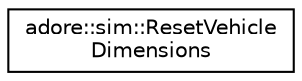 digraph "Graphical Class Hierarchy"
{
 // LATEX_PDF_SIZE
  edge [fontname="Helvetica",fontsize="10",labelfontname="Helvetica",labelfontsize="10"];
  node [fontname="Helvetica",fontsize="10",shape=record];
  rankdir="LR";
  Node0 [label="adore::sim::ResetVehicle\lDimensions",height=0.2,width=0.4,color="black", fillcolor="white", style="filled",URL="$structadore_1_1sim_1_1ResetVehicleDimensions.html",tooltip="provides encapsulation of values needed to reset the vehicle dimensions in a simulation"];
}
